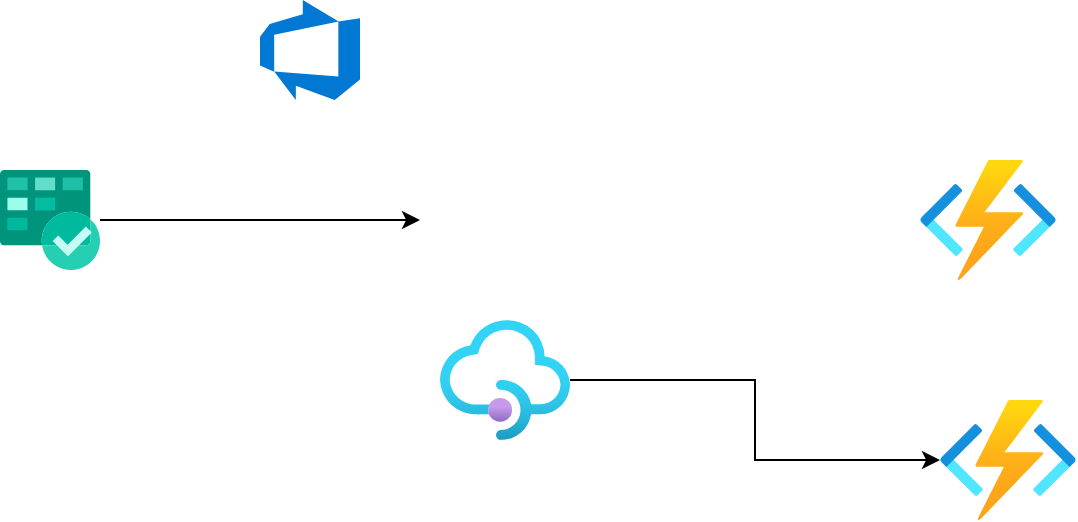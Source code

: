 <mxfile version="21.5.0" type="github">
  <diagram name="Page-1" id="cWHwXb48VR9R8NVbP-rx">
    <mxGraphModel dx="1034" dy="503" grid="1" gridSize="10" guides="1" tooltips="1" connect="1" arrows="1" fold="1" page="1" pageScale="1" pageWidth="850" pageHeight="1100" math="0" shadow="0">
      <root>
        <mxCell id="0" />
        <mxCell id="1" parent="0" />
        <mxCell id="zWbVsuiw9ncuHBrsiUyN-1" value="" style="image;aspect=fixed;html=1;points=[];align=center;fontSize=12;image=img/lib/azure2/compute/Function_Apps.svg;" vertex="1" parent="1">
          <mxGeometry x="620" y="120" width="68" height="60" as="geometry" />
        </mxCell>
        <mxCell id="zWbVsuiw9ncuHBrsiUyN-2" value="" style="image;sketch=0;aspect=fixed;html=1;points=[];align=center;fontSize=12;image=img/lib/mscae/Azure_DevOps.svg;" vertex="1" parent="1">
          <mxGeometry x="290" y="40" width="50" height="50" as="geometry" />
        </mxCell>
        <mxCell id="zWbVsuiw9ncuHBrsiUyN-7" style="edgeStyle=orthogonalEdgeStyle;rounded=0;orthogonalLoop=1;jettySize=auto;html=1;" edge="1" parent="1" source="zWbVsuiw9ncuHBrsiUyN-3">
          <mxGeometry relative="1" as="geometry">
            <mxPoint x="370" y="150" as="targetPoint" />
          </mxGeometry>
        </mxCell>
        <mxCell id="zWbVsuiw9ncuHBrsiUyN-3" value="" style="image;sketch=0;aspect=fixed;html=1;points=[];align=center;fontSize=12;image=img/lib/mscae/Azure_Boards.svg;" vertex="1" parent="1">
          <mxGeometry x="160" y="125" width="50" height="50" as="geometry" />
        </mxCell>
        <mxCell id="zWbVsuiw9ncuHBrsiUyN-9" style="edgeStyle=orthogonalEdgeStyle;rounded=0;orthogonalLoop=1;jettySize=auto;html=1;" edge="1" parent="1" source="zWbVsuiw9ncuHBrsiUyN-4" target="zWbVsuiw9ncuHBrsiUyN-8">
          <mxGeometry relative="1" as="geometry" />
        </mxCell>
        <mxCell id="zWbVsuiw9ncuHBrsiUyN-4" value="" style="image;aspect=fixed;html=1;points=[];align=center;fontSize=12;image=img/lib/azure2/app_services/API_Management_Services.svg;" vertex="1" parent="1">
          <mxGeometry x="380" y="200" width="65" height="60" as="geometry" />
        </mxCell>
        <mxCell id="zWbVsuiw9ncuHBrsiUyN-8" value="" style="image;aspect=fixed;html=1;points=[];align=center;fontSize=12;image=img/lib/azure2/compute/Function_Apps.svg;" vertex="1" parent="1">
          <mxGeometry x="630" y="240" width="68" height="60" as="geometry" />
        </mxCell>
      </root>
    </mxGraphModel>
  </diagram>
</mxfile>
